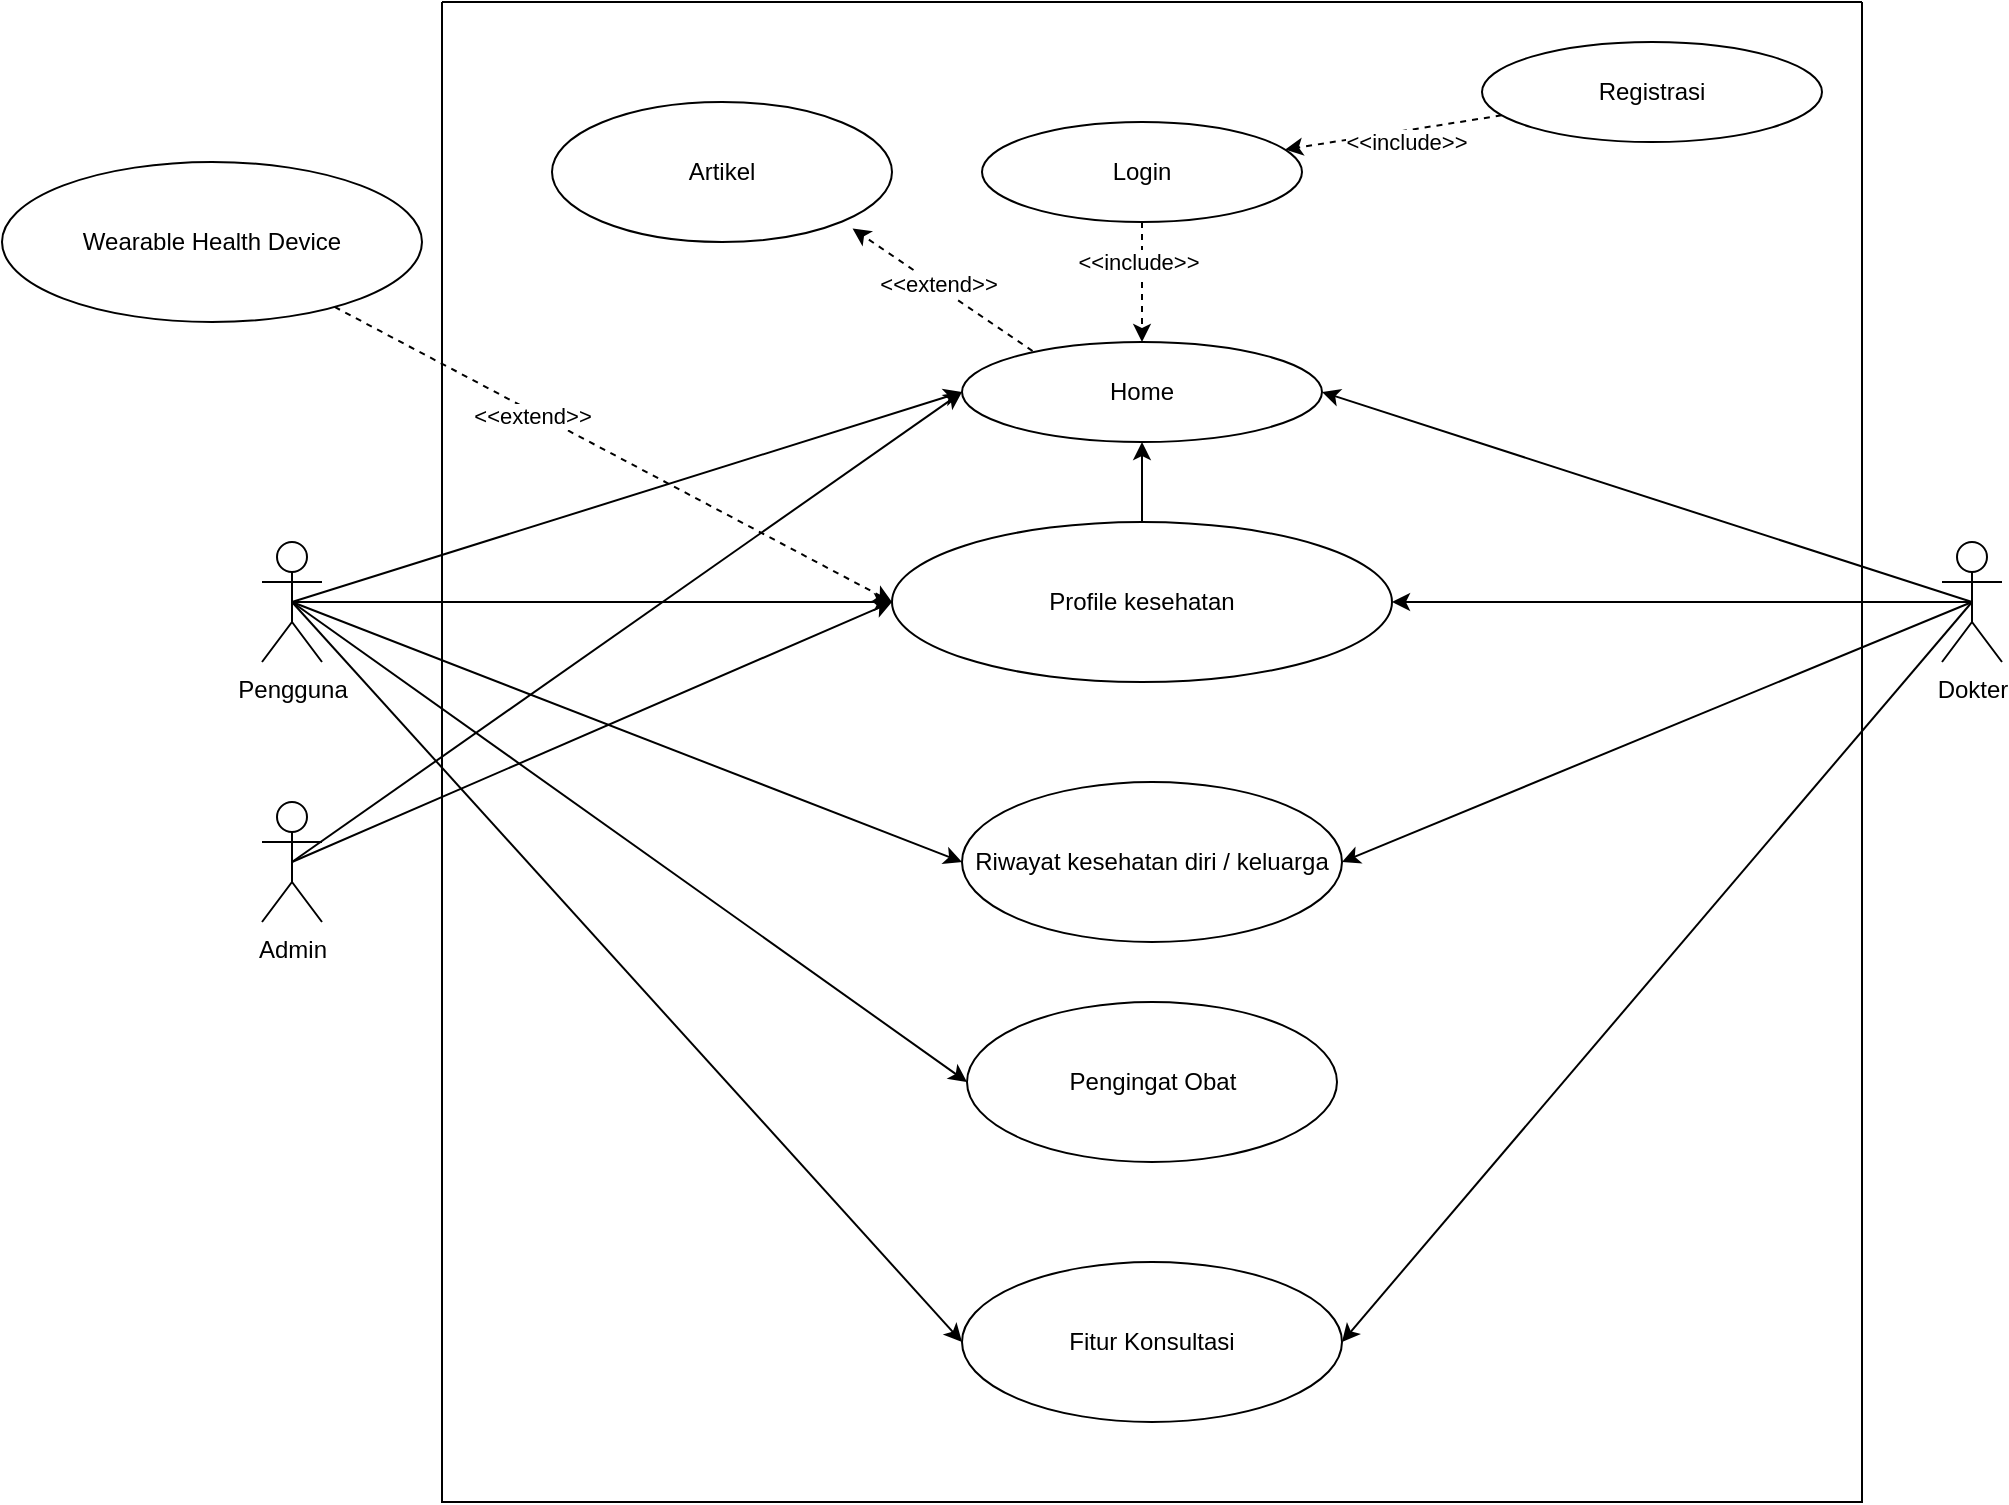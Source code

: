 <mxfile version="24.7.10">
  <diagram name="Page-1" id="B0hmuPbm0VEshT8cctYc">
    <mxGraphModel dx="891" dy="1568" grid="1" gridSize="10" guides="1" tooltips="1" connect="1" arrows="1" fold="1" page="1" pageScale="1" pageWidth="850" pageHeight="1100" math="0" shadow="0">
      <root>
        <mxCell id="0" />
        <mxCell id="1" parent="0" />
        <mxCell id="uNBusU7-LIBpm6ln_LhO-8" style="rounded=0;orthogonalLoop=1;jettySize=auto;html=1;entryX=0;entryY=0.5;entryDx=0;entryDy=0;exitX=0.5;exitY=0.5;exitDx=0;exitDy=0;exitPerimeter=0;" parent="1" source="uNBusU7-LIBpm6ln_LhO-1" target="uNBusU7-LIBpm6ln_LhO-9" edge="1">
          <mxGeometry relative="1" as="geometry">
            <mxPoint x="170" y="-80" as="sourcePoint" />
          </mxGeometry>
        </mxCell>
        <mxCell id="uNBusU7-LIBpm6ln_LhO-23" style="rounded=0;orthogonalLoop=1;jettySize=auto;html=1;exitX=0.5;exitY=0.5;exitDx=0;exitDy=0;exitPerimeter=0;" parent="1" source="uNBusU7-LIBpm6ln_LhO-1" target="uNBusU7-LIBpm6ln_LhO-17" edge="1">
          <mxGeometry relative="1" as="geometry" />
        </mxCell>
        <mxCell id="uNBusU7-LIBpm6ln_LhO-27" style="rounded=0;orthogonalLoop=1;jettySize=auto;html=1;entryX=0;entryY=0.5;entryDx=0;entryDy=0;exitX=0.5;exitY=0.5;exitDx=0;exitDy=0;exitPerimeter=0;" parent="1" source="uNBusU7-LIBpm6ln_LhO-1" target="uNBusU7-LIBpm6ln_LhO-25" edge="1">
          <mxGeometry relative="1" as="geometry" />
        </mxCell>
        <mxCell id="uNBusU7-LIBpm6ln_LhO-29" style="rounded=0;orthogonalLoop=1;jettySize=auto;html=1;entryX=0;entryY=0.5;entryDx=0;entryDy=0;exitX=0.5;exitY=0.5;exitDx=0;exitDy=0;exitPerimeter=0;" parent="1" source="uNBusU7-LIBpm6ln_LhO-1" target="uNBusU7-LIBpm6ln_LhO-26" edge="1">
          <mxGeometry relative="1" as="geometry" />
        </mxCell>
        <mxCell id="uNBusU7-LIBpm6ln_LhO-31" style="rounded=0;orthogonalLoop=1;jettySize=auto;html=1;entryX=0;entryY=0.5;entryDx=0;entryDy=0;exitX=0.5;exitY=0.5;exitDx=0;exitDy=0;exitPerimeter=0;" parent="1" source="uNBusU7-LIBpm6ln_LhO-1" target="uNBusU7-LIBpm6ln_LhO-24" edge="1">
          <mxGeometry relative="1" as="geometry" />
        </mxCell>
        <mxCell id="uNBusU7-LIBpm6ln_LhO-1" value="Pengguna" style="shape=umlActor;verticalLabelPosition=bottom;verticalAlign=top;html=1;outlineConnect=0;" parent="1" vertex="1">
          <mxGeometry x="140" y="-100" width="30" height="60" as="geometry" />
        </mxCell>
        <mxCell id="uNBusU7-LIBpm6ln_LhO-19" style="rounded=0;orthogonalLoop=1;jettySize=auto;html=1;entryX=0;entryY=0.5;entryDx=0;entryDy=0;exitX=0.5;exitY=0.5;exitDx=0;exitDy=0;exitPerimeter=0;" parent="1" source="uNBusU7-LIBpm6ln_LhO-2" target="uNBusU7-LIBpm6ln_LhO-17" edge="1">
          <mxGeometry relative="1" as="geometry" />
        </mxCell>
        <mxCell id="uNBusU7-LIBpm6ln_LhO-2" value="Admin" style="shape=umlActor;verticalLabelPosition=bottom;verticalAlign=top;html=1;outlineConnect=0;" parent="1" vertex="1">
          <mxGeometry x="140" y="30" width="30" height="60" as="geometry" />
        </mxCell>
        <mxCell id="uNBusU7-LIBpm6ln_LhO-11" style="rounded=0;orthogonalLoop=1;jettySize=auto;html=1;entryX=1;entryY=0.5;entryDx=0;entryDy=0;exitX=0.5;exitY=0.5;exitDx=0;exitDy=0;exitPerimeter=0;" parent="1" source="uNBusU7-LIBpm6ln_LhO-3" target="uNBusU7-LIBpm6ln_LhO-9" edge="1">
          <mxGeometry relative="1" as="geometry" />
        </mxCell>
        <mxCell id="uNBusU7-LIBpm6ln_LhO-20" style="rounded=0;orthogonalLoop=1;jettySize=auto;html=1;entryX=1;entryY=0.5;entryDx=0;entryDy=0;exitX=0.5;exitY=0.5;exitDx=0;exitDy=0;exitPerimeter=0;" parent="1" source="uNBusU7-LIBpm6ln_LhO-3" target="uNBusU7-LIBpm6ln_LhO-17" edge="1">
          <mxGeometry relative="1" as="geometry" />
        </mxCell>
        <mxCell id="uNBusU7-LIBpm6ln_LhO-28" style="rounded=0;orthogonalLoop=1;jettySize=auto;html=1;entryX=1;entryY=0.5;entryDx=0;entryDy=0;exitX=0.5;exitY=0.5;exitDx=0;exitDy=0;exitPerimeter=0;" parent="1" source="uNBusU7-LIBpm6ln_LhO-3" target="uNBusU7-LIBpm6ln_LhO-25" edge="1">
          <mxGeometry relative="1" as="geometry" />
        </mxCell>
        <mxCell id="uNBusU7-LIBpm6ln_LhO-30" style="rounded=0;orthogonalLoop=1;jettySize=auto;html=1;entryX=1;entryY=0.5;entryDx=0;entryDy=0;exitX=0.5;exitY=0.5;exitDx=0;exitDy=0;exitPerimeter=0;" parent="1" source="uNBusU7-LIBpm6ln_LhO-3" target="uNBusU7-LIBpm6ln_LhO-24" edge="1">
          <mxGeometry relative="1" as="geometry" />
        </mxCell>
        <mxCell id="uNBusU7-LIBpm6ln_LhO-3" value="Dokter" style="shape=umlActor;verticalLabelPosition=bottom;verticalAlign=top;html=1;outlineConnect=0;" parent="1" vertex="1">
          <mxGeometry x="980" y="-100" width="30" height="60" as="geometry" />
        </mxCell>
        <mxCell id="uNBusU7-LIBpm6ln_LhO-6" value="" style="swimlane;startSize=0;" parent="1" vertex="1">
          <mxGeometry x="230" y="-370" width="710" height="750" as="geometry" />
        </mxCell>
        <mxCell id="uNBusU7-LIBpm6ln_LhO-12" style="rounded=0;orthogonalLoop=1;jettySize=auto;html=1;dashed=1;" parent="uNBusU7-LIBpm6ln_LhO-6" source="uNBusU7-LIBpm6ln_LhO-7" target="uNBusU7-LIBpm6ln_LhO-9" edge="1">
          <mxGeometry relative="1" as="geometry" />
        </mxCell>
        <mxCell id="uNBusU7-LIBpm6ln_LhO-13" value="&amp;lt;&amp;lt;include&amp;gt;&amp;gt;" style="edgeLabel;html=1;align=center;verticalAlign=middle;resizable=0;points=[];" parent="uNBusU7-LIBpm6ln_LhO-12" vertex="1" connectable="0">
          <mxGeometry x="-0.345" y="-2" relative="1" as="geometry">
            <mxPoint as="offset" />
          </mxGeometry>
        </mxCell>
        <mxCell id="uNBusU7-LIBpm6ln_LhO-7" value="Login" style="ellipse;whiteSpace=wrap;html=1;" parent="uNBusU7-LIBpm6ln_LhO-6" vertex="1">
          <mxGeometry x="270" y="60" width="160" height="50" as="geometry" />
        </mxCell>
        <mxCell id="uNBusU7-LIBpm6ln_LhO-9" value="Home" style="ellipse;whiteSpace=wrap;html=1;" parent="uNBusU7-LIBpm6ln_LhO-6" vertex="1">
          <mxGeometry x="260" y="170" width="180" height="50" as="geometry" />
        </mxCell>
        <mxCell id="uNBusU7-LIBpm6ln_LhO-18" style="rounded=0;orthogonalLoop=1;jettySize=auto;html=1;" parent="uNBusU7-LIBpm6ln_LhO-6" source="uNBusU7-LIBpm6ln_LhO-17" target="uNBusU7-LIBpm6ln_LhO-9" edge="1">
          <mxGeometry relative="1" as="geometry" />
        </mxCell>
        <mxCell id="uNBusU7-LIBpm6ln_LhO-17" value="Profile kesehatan" style="ellipse;whiteSpace=wrap;html=1;" parent="uNBusU7-LIBpm6ln_LhO-6" vertex="1">
          <mxGeometry x="225" y="260" width="250" height="80" as="geometry" />
        </mxCell>
        <mxCell id="uNBusU7-LIBpm6ln_LhO-24" value="Fitur Konsultasi" style="ellipse;whiteSpace=wrap;html=1;" parent="uNBusU7-LIBpm6ln_LhO-6" vertex="1">
          <mxGeometry x="260" y="630" width="190" height="80" as="geometry" />
        </mxCell>
        <mxCell id="uNBusU7-LIBpm6ln_LhO-25" value="Riwayat kesehatan diri / keluarga" style="ellipse;whiteSpace=wrap;html=1;" parent="uNBusU7-LIBpm6ln_LhO-6" vertex="1">
          <mxGeometry x="260" y="390" width="190" height="80" as="geometry" />
        </mxCell>
        <mxCell id="uNBusU7-LIBpm6ln_LhO-26" value="Pengingat Obat" style="ellipse;whiteSpace=wrap;html=1;" parent="uNBusU7-LIBpm6ln_LhO-6" vertex="1">
          <mxGeometry x="262.5" y="500" width="185" height="80" as="geometry" />
        </mxCell>
        <mxCell id="uNBusU7-LIBpm6ln_LhO-14" value="Registrasi" style="ellipse;whiteSpace=wrap;html=1;" parent="uNBusU7-LIBpm6ln_LhO-6" vertex="1">
          <mxGeometry x="520" y="20" width="170" height="50" as="geometry" />
        </mxCell>
        <mxCell id="uNBusU7-LIBpm6ln_LhO-15" style="rounded=0;orthogonalLoop=1;jettySize=auto;html=1;dashed=1;" parent="uNBusU7-LIBpm6ln_LhO-6" source="uNBusU7-LIBpm6ln_LhO-14" target="uNBusU7-LIBpm6ln_LhO-7" edge="1">
          <mxGeometry relative="1" as="geometry" />
        </mxCell>
        <mxCell id="uNBusU7-LIBpm6ln_LhO-16" value="&amp;lt;&amp;lt;include&amp;gt;&amp;gt;" style="edgeLabel;html=1;align=center;verticalAlign=middle;resizable=0;points=[];" parent="uNBusU7-LIBpm6ln_LhO-15" vertex="1" connectable="0">
          <mxGeometry x="-0.101" y="5" relative="1" as="geometry">
            <mxPoint as="offset" />
          </mxGeometry>
        </mxCell>
        <mxCell id="jLb5TBIgQcXXwCUUjgDy-1" value="Artikel" style="ellipse;whiteSpace=wrap;html=1;" vertex="1" parent="uNBusU7-LIBpm6ln_LhO-6">
          <mxGeometry x="55" y="50" width="170" height="70" as="geometry" />
        </mxCell>
        <mxCell id="jLb5TBIgQcXXwCUUjgDy-4" value="" style="endArrow=classic;html=1;rounded=0;entryX=0.884;entryY=0.904;entryDx=0;entryDy=0;entryPerimeter=0;exitX=0.196;exitY=0.09;exitDx=0;exitDy=0;exitPerimeter=0;dashed=1;" edge="1" parent="uNBusU7-LIBpm6ln_LhO-6" source="uNBusU7-LIBpm6ln_LhO-9" target="jLb5TBIgQcXXwCUUjgDy-1">
          <mxGeometry width="50" height="50" relative="1" as="geometry">
            <mxPoint x="290" y="200" as="sourcePoint" />
            <mxPoint x="340" y="150" as="targetPoint" />
          </mxGeometry>
        </mxCell>
        <mxCell id="jLb5TBIgQcXXwCUUjgDy-5" value="&amp;lt;&amp;lt;extend&amp;gt;&amp;gt;" style="edgeLabel;html=1;align=center;verticalAlign=middle;resizable=0;points=[];" vertex="1" connectable="0" parent="jLb5TBIgQcXXwCUUjgDy-4">
          <mxGeometry x="0.071" y="-1" relative="1" as="geometry">
            <mxPoint as="offset" />
          </mxGeometry>
        </mxCell>
        <mxCell id="uNBusU7-LIBpm6ln_LhO-10" style="rounded=0;orthogonalLoop=1;jettySize=auto;html=1;entryX=0;entryY=0.5;entryDx=0;entryDy=0;exitX=0.5;exitY=0.5;exitDx=0;exitDy=0;exitPerimeter=0;" parent="1" source="uNBusU7-LIBpm6ln_LhO-2" target="uNBusU7-LIBpm6ln_LhO-9" edge="1">
          <mxGeometry relative="1" as="geometry" />
        </mxCell>
        <mxCell id="uNBusU7-LIBpm6ln_LhO-33" style="rounded=0;orthogonalLoop=1;jettySize=auto;html=1;entryX=0;entryY=0.5;entryDx=0;entryDy=0;dashed=1;" parent="1" source="uNBusU7-LIBpm6ln_LhO-32" target="uNBusU7-LIBpm6ln_LhO-17" edge="1">
          <mxGeometry relative="1" as="geometry" />
        </mxCell>
        <mxCell id="uNBusU7-LIBpm6ln_LhO-34" value="&amp;lt;&amp;lt;extend&amp;gt;&amp;gt;" style="edgeLabel;html=1;align=center;verticalAlign=middle;resizable=0;points=[];" parent="uNBusU7-LIBpm6ln_LhO-33" vertex="1" connectable="0">
          <mxGeometry x="-0.286" y="-2" relative="1" as="geometry">
            <mxPoint as="offset" />
          </mxGeometry>
        </mxCell>
        <mxCell id="uNBusU7-LIBpm6ln_LhO-32" value="Wearable Health Device" style="ellipse;whiteSpace=wrap;html=1;" parent="1" vertex="1">
          <mxGeometry x="10" y="-290" width="210" height="80" as="geometry" />
        </mxCell>
      </root>
    </mxGraphModel>
  </diagram>
</mxfile>
